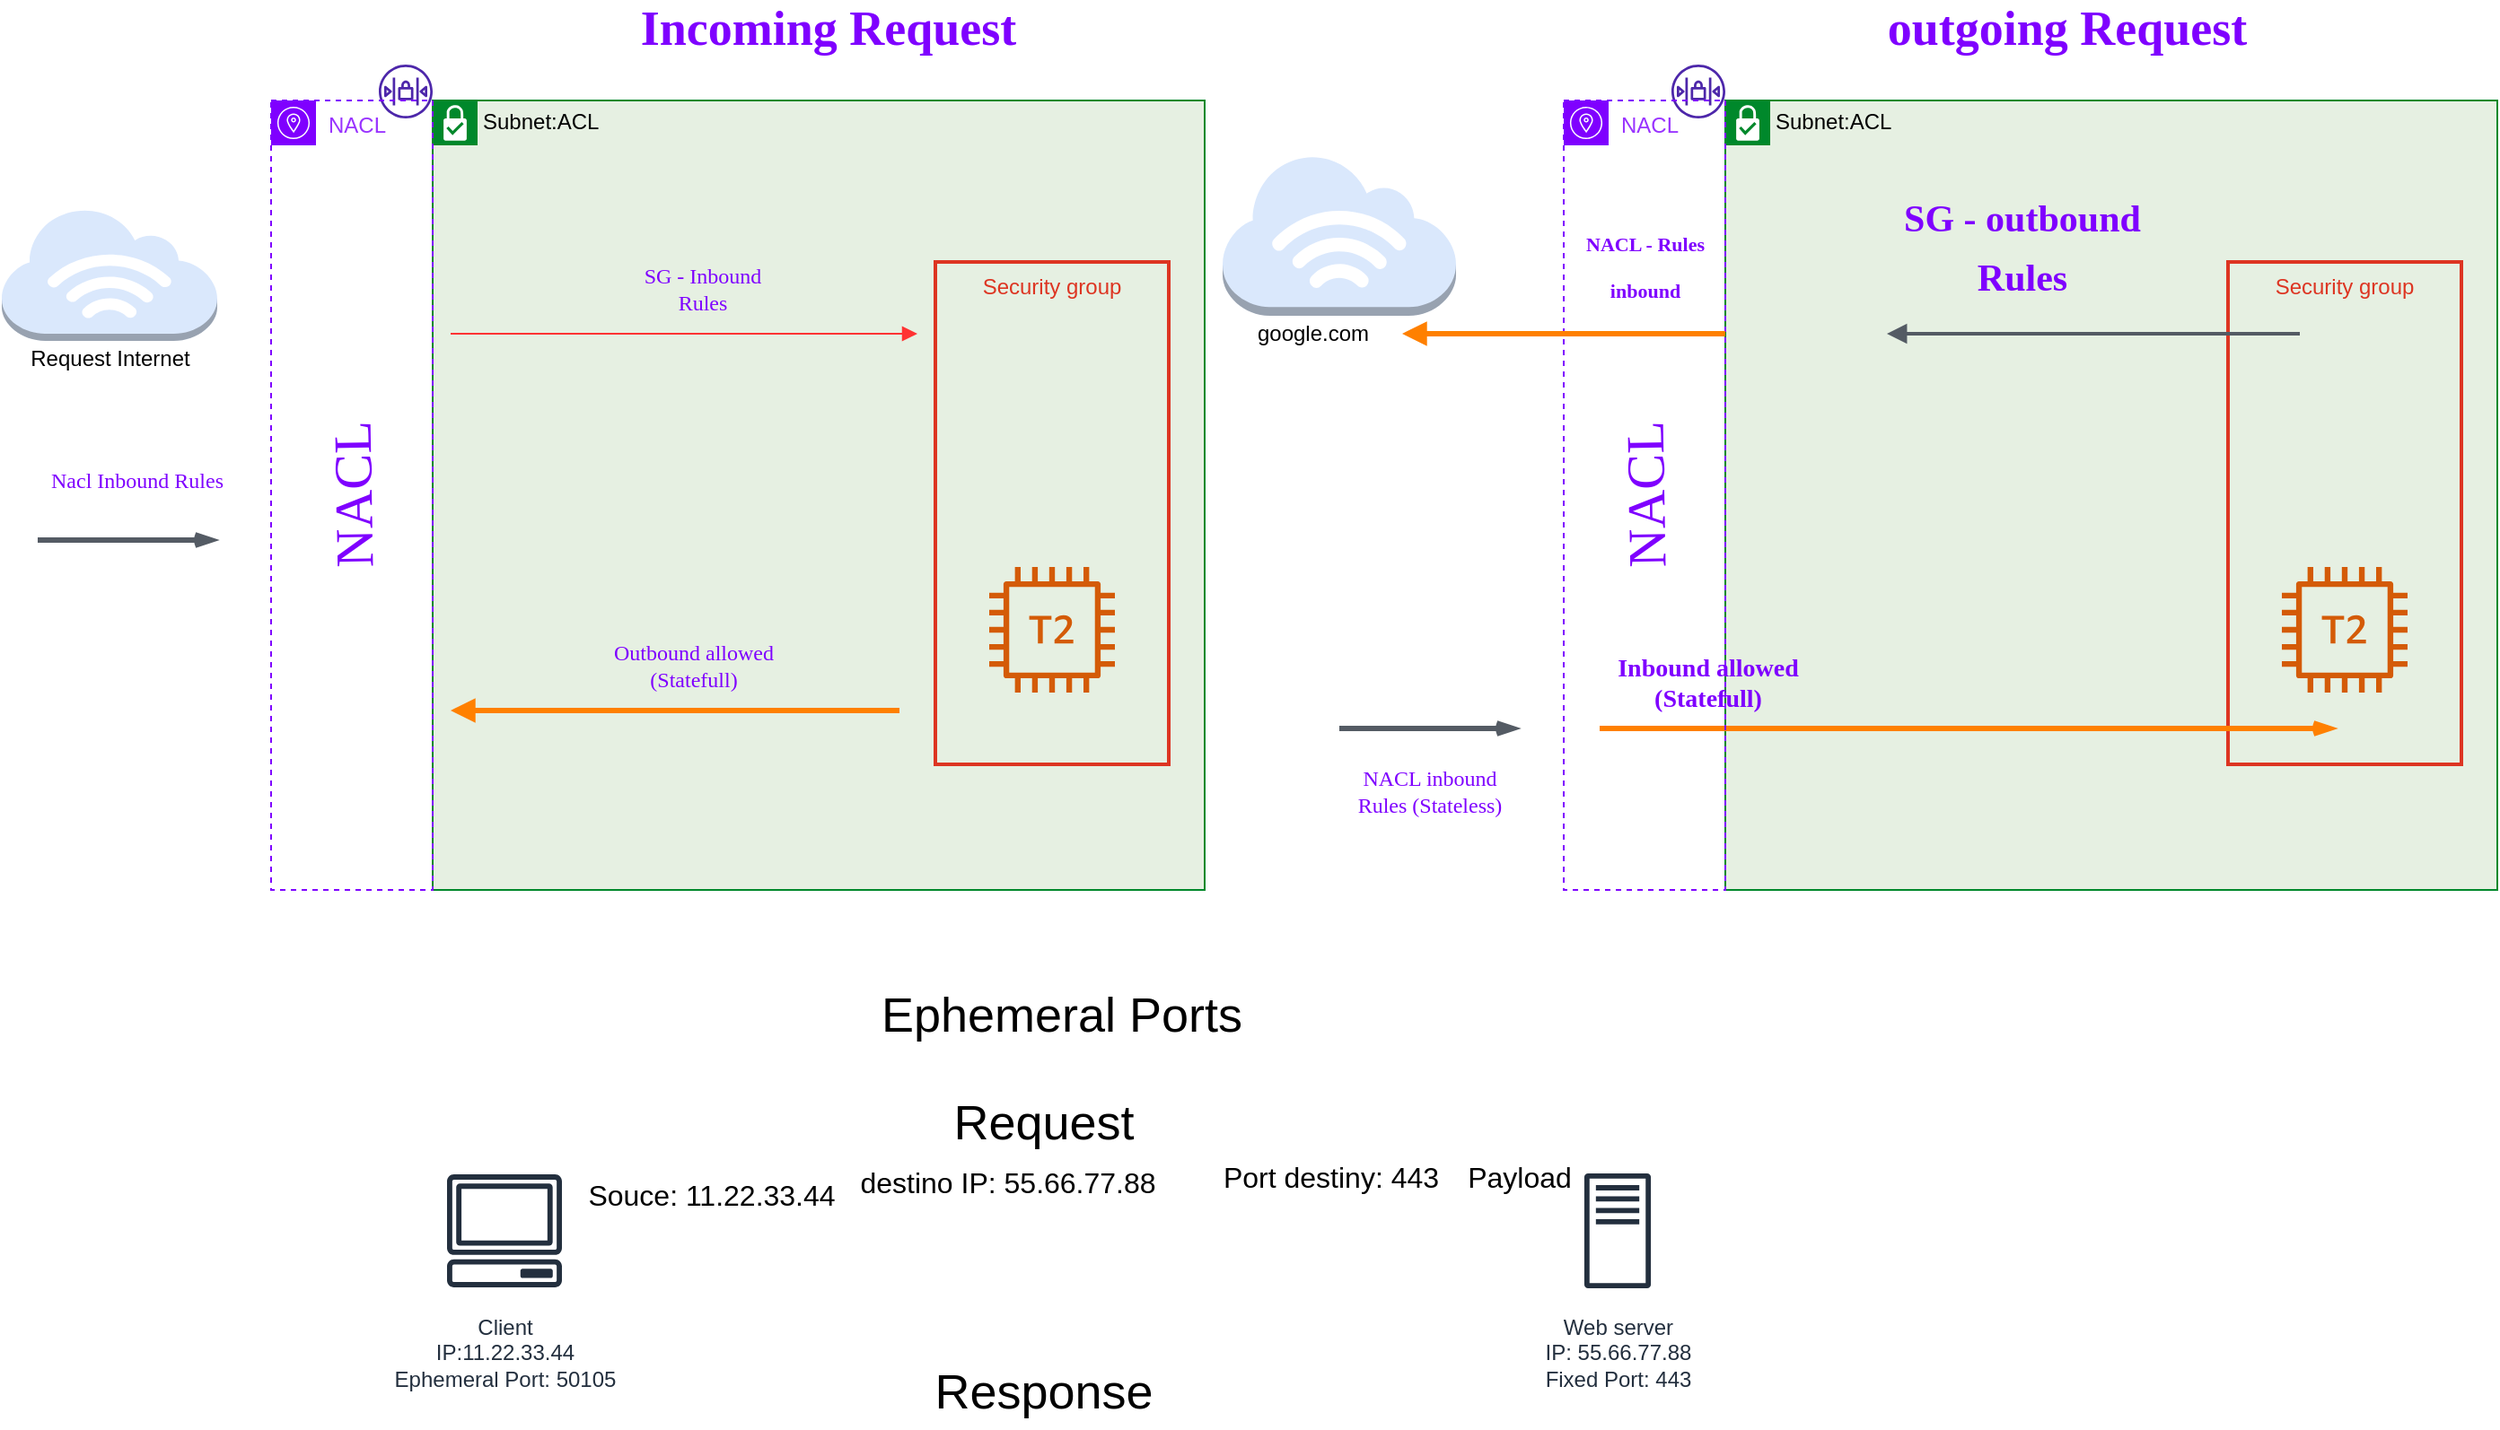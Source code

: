 <mxfile version="19.0.3" type="device"><diagram id="damGoywpIrrZABpkiQxk" name="NACLs - SG"><mxGraphModel dx="1422" dy="875" grid="1" gridSize="10" guides="1" tooltips="1" connect="1" arrows="1" fold="1" page="1" pageScale="1" pageWidth="1200" pageHeight="1920" background="none" math="0" shadow="0"><root><mxCell id="0"/><mxCell id="1" parent="0"/><mxCell id="9zMPBBvFaIJroN3P9Ofo-1" value="Subnet:ACL" style="shape=mxgraph.ibm.box;prType=subnet;fontStyle=0;verticalAlign=top;align=left;spacingLeft=32;spacingTop=4;fillColor=#E6F0E2;rounded=0;whiteSpace=wrap;html=1;strokeColor=#00882B;strokeWidth=1;dashed=0;container=1;spacing=-4;collapsible=0;expand=0;recursiveResize=0;" parent="1" vertex="1"><mxGeometry x="250" y="320" width="430" height="440" as="geometry"/></mxCell><mxCell id="9zMPBBvFaIJroN3P9Ofo-2" value="Security group" style="fillColor=none;strokeColor=#DD3522;verticalAlign=top;fontStyle=0;fontColor=#DD3522;strokeWidth=2;" parent="9zMPBBvFaIJroN3P9Ofo-1" vertex="1"><mxGeometry x="280" y="90" width="130" height="280" as="geometry"/></mxCell><mxCell id="9zMPBBvFaIJroN3P9Ofo-3" value="" style="sketch=0;outlineConnect=0;fontColor=#232F3E;gradientColor=none;fillColor=#D45B07;strokeColor=none;dashed=0;verticalLabelPosition=bottom;verticalAlign=top;align=center;html=1;fontSize=12;fontStyle=0;aspect=fixed;pointerEvents=1;shape=mxgraph.aws4.t2_instance;" parent="9zMPBBvFaIJroN3P9Ofo-1" vertex="1"><mxGeometry x="310" y="260" width="70" height="70" as="geometry"/></mxCell><mxCell id="9zMPBBvFaIJroN3P9Ofo-12" value="SG - Inbound&lt;br&gt;Rules" style="text;html=1;align=center;verticalAlign=middle;resizable=0;points=[];autosize=1;strokeColor=none;fillColor=none;fontSize=12;fontFamily=Lucida Console;fontColor=#7F00FF;" parent="9zMPBBvFaIJroN3P9Ofo-1" vertex="1"><mxGeometry x="100" y="90" width="100" height="30" as="geometry"/></mxCell><mxCell id="9zMPBBvFaIJroN3P9Ofo-13" value="" style="edgeStyle=orthogonalEdgeStyle;html=1;endArrow=block;elbow=vertical;startArrow=none;endFill=1;strokeColor=#FF3333;rounded=0;fontFamily=Lucida Console;fontSize=12;fontColor=#7F00FF;" parent="9zMPBBvFaIJroN3P9Ofo-1" edge="1"><mxGeometry width="100" relative="1" as="geometry"><mxPoint x="10" y="130" as="sourcePoint"/><mxPoint x="270" y="130" as="targetPoint"/></mxGeometry></mxCell><mxCell id="9zMPBBvFaIJroN3P9Ofo-14" value="" style="edgeStyle=orthogonalEdgeStyle;html=1;endArrow=none;elbow=vertical;startArrow=block;startFill=1;strokeColor=#FF8000;rounded=0;fontFamily=Lucida Console;fontSize=12;fontColor=#7F00FF;strokeWidth=3;" parent="9zMPBBvFaIJroN3P9Ofo-1" edge="1"><mxGeometry width="100" relative="1" as="geometry"><mxPoint x="10" y="340" as="sourcePoint"/><mxPoint x="260" y="340" as="targetPoint"/></mxGeometry></mxCell><mxCell id="9zMPBBvFaIJroN3P9Ofo-15" value="Outbound allowed&lt;br&gt;(Statefull)" style="text;html=1;align=center;verticalAlign=middle;resizable=0;points=[];autosize=1;strokeColor=none;fillColor=none;fontSize=12;fontFamily=Lucida Console;fontColor=#7F00FF;" parent="9zMPBBvFaIJroN3P9Ofo-1" vertex="1"><mxGeometry x="80" y="300" width="130" height="30" as="geometry"/></mxCell><mxCell id="9zMPBBvFaIJroN3P9Ofo-5" value="" style="sketch=0;outlineConnect=0;fontColor=#232F3E;gradientColor=none;fillColor=#4D27AA;strokeColor=none;dashed=0;verticalLabelPosition=bottom;verticalAlign=top;align=center;html=1;fontSize=12;fontStyle=0;aspect=fixed;pointerEvents=1;shape=mxgraph.aws4.network_access_control_list;" parent="1" vertex="1"><mxGeometry x="220" y="300" width="30" height="30" as="geometry"/></mxCell><mxCell id="9zMPBBvFaIJroN3P9Ofo-8" value="&lt;font color=&quot;#9933ff&quot;&gt;NACL&lt;/font&gt;" style="sketch=0;outlineConnect=0;gradientColor=none;html=1;whiteSpace=wrap;fontSize=12;fontStyle=0;shape=mxgraph.aws4.group;grIcon=mxgraph.aws4.group_availability_zone;strokeColor=#7F00FF;fillColor=none;verticalAlign=top;align=left;spacingLeft=30;fontColor=#E8E8E8;dashed=1;strokeWidth=1;perimeterSpacing=0;" parent="1" vertex="1"><mxGeometry x="160" y="320" width="90" height="440" as="geometry"/></mxCell><mxCell id="9zMPBBvFaIJroN3P9Ofo-9" value="&lt;font face=&quot;Lucida Console&quot; color=&quot;#7f00ff&quot; style=&quot;font-size: 30px;&quot;&gt;NACL&lt;/font&gt;" style="text;html=1;align=center;verticalAlign=middle;resizable=0;points=[];autosize=1;strokeColor=none;fillColor=none;fontColor=#9933FF;rotation=-91;" parent="1" vertex="1"><mxGeometry x="160" y="530" width="90" height="20" as="geometry"/></mxCell><mxCell id="9zMPBBvFaIJroN3P9Ofo-10" value="" style="edgeStyle=orthogonalEdgeStyle;html=1;endArrow=openThin;elbow=vertical;startArrow=none;endFill=0;strokeColor=#545B64;rounded=0;fontFamily=Lucida Console;fontSize=30;fontColor=#7F00FF;strokeWidth=3;" parent="1" edge="1"><mxGeometry width="100" relative="1" as="geometry"><mxPoint x="30" y="565" as="sourcePoint"/><mxPoint x="130" y="565" as="targetPoint"/><Array as="points"><mxPoint x="100" y="565"/><mxPoint x="100" y="565"/></Array></mxGeometry></mxCell><mxCell id="9zMPBBvFaIJroN3P9Ofo-11" value="&lt;font style=&quot;font-size: 12px;&quot;&gt;Nacl Inbound Rules&lt;/font&gt;" style="text;html=1;align=center;verticalAlign=middle;resizable=0;points=[];autosize=1;strokeColor=none;fillColor=none;fontSize=30;fontFamily=Lucida Console;fontColor=#7F00FF;" parent="1" vertex="1"><mxGeometry x="10" y="500" width="150" height="50" as="geometry"/></mxCell><mxCell id="9zMPBBvFaIJroN3P9Ofo-16" value="&lt;font style=&quot;font-size: 27px;&quot;&gt;&lt;b&gt;Incoming Request&lt;/b&gt;&lt;/font&gt;" style="text;html=1;align=center;verticalAlign=middle;resizable=0;points=[];autosize=1;strokeColor=none;fillColor=none;fontSize=12;fontFamily=Lucida Console;fontColor=#7F00FF;" parent="1" vertex="1"><mxGeometry x="330" y="270" width="280" height="20" as="geometry"/></mxCell><mxCell id="9zMPBBvFaIJroN3P9Ofo-17" value="Subnet:ACL" style="shape=mxgraph.ibm.box;prType=subnet;fontStyle=0;verticalAlign=top;align=left;spacingLeft=32;spacingTop=4;fillColor=#E6F0E2;rounded=0;whiteSpace=wrap;html=1;strokeColor=#00882B;strokeWidth=1;dashed=0;container=1;spacing=-4;collapsible=0;expand=0;recursiveResize=0;" parent="1" vertex="1"><mxGeometry x="970" y="320" width="430" height="440" as="geometry"/></mxCell><mxCell id="9zMPBBvFaIJroN3P9Ofo-18" value="Security group" style="fillColor=none;strokeColor=#DD3522;verticalAlign=top;fontStyle=0;fontColor=#DD3522;strokeWidth=2;" parent="9zMPBBvFaIJroN3P9Ofo-17" vertex="1"><mxGeometry x="280" y="90" width="130" height="280" as="geometry"/></mxCell><mxCell id="9zMPBBvFaIJroN3P9Ofo-19" value="" style="sketch=0;outlineConnect=0;fontColor=#232F3E;gradientColor=none;fillColor=#D45B07;strokeColor=none;dashed=0;verticalLabelPosition=bottom;verticalAlign=top;align=center;html=1;fontSize=12;fontStyle=0;aspect=fixed;pointerEvents=1;shape=mxgraph.aws4.t2_instance;" parent="9zMPBBvFaIJroN3P9Ofo-17" vertex="1"><mxGeometry x="310" y="260" width="70" height="70" as="geometry"/></mxCell><mxCell id="9zMPBBvFaIJroN3P9Ofo-29" value="" style="edgeStyle=orthogonalEdgeStyle;html=1;endArrow=none;elbow=vertical;startArrow=block;startFill=1;strokeColor=#545B64;rounded=0;fontFamily=Lucida Console;fontSize=27;fontColor=#7F00FF;strokeWidth=2;" parent="9zMPBBvFaIJroN3P9Ofo-17" edge="1"><mxGeometry width="100" relative="1" as="geometry"><mxPoint x="90" y="130" as="sourcePoint"/><mxPoint x="320" y="130" as="targetPoint"/></mxGeometry></mxCell><mxCell id="9zMPBBvFaIJroN3P9Ofo-30" value="&lt;font style=&quot;font-size: 21px;&quot;&gt;&lt;b&gt;SG - outbound&lt;br&gt;Rules&lt;/b&gt;&lt;/font&gt;" style="text;html=1;align=center;verticalAlign=middle;resizable=0;points=[];autosize=1;strokeColor=none;fillColor=none;fontSize=27;fontFamily=Lucida Console;fontColor=#7F00FF;strokeWidth=4;" parent="9zMPBBvFaIJroN3P9Ofo-17" vertex="1"><mxGeometry x="75" y="45" width="180" height="70" as="geometry"/></mxCell><mxCell id="9zMPBBvFaIJroN3P9Ofo-34" value="&lt;b style=&quot;font-size: 14px;&quot;&gt;Inbound allowed&lt;br&gt;(Statefull)&lt;/b&gt;" style="text;html=1;align=center;verticalAlign=middle;resizable=0;points=[];autosize=1;strokeColor=none;fillColor=none;fontSize=12;fontFamily=Lucida Console;fontColor=#7F00FF;" parent="9zMPBBvFaIJroN3P9Ofo-17" vertex="1"><mxGeometry x="-85" y="305" width="150" height="40" as="geometry"/></mxCell><mxCell id="9zMPBBvFaIJroN3P9Ofo-35" value="" style="edgeStyle=orthogonalEdgeStyle;html=1;endArrow=openThin;elbow=vertical;startArrow=none;endFill=0;strokeColor=#FF8000;rounded=0;fontFamily=Lucida Console;fontSize=14;fontColor=#7F00FF;strokeWidth=3;" parent="9zMPBBvFaIJroN3P9Ofo-17" edge="1"><mxGeometry width="100" relative="1" as="geometry"><mxPoint x="-70" y="350" as="sourcePoint"/><mxPoint x="340" y="350" as="targetPoint"/></mxGeometry></mxCell><mxCell id="9zMPBBvFaIJroN3P9Ofo-24" value="" style="sketch=0;outlineConnect=0;fontColor=#232F3E;gradientColor=none;fillColor=#4D27AA;strokeColor=none;dashed=0;verticalLabelPosition=bottom;verticalAlign=top;align=center;html=1;fontSize=12;fontStyle=0;aspect=fixed;pointerEvents=1;shape=mxgraph.aws4.network_access_control_list;" parent="1" vertex="1"><mxGeometry x="940" y="300" width="30" height="30" as="geometry"/></mxCell><mxCell id="9zMPBBvFaIJroN3P9Ofo-25" value="&lt;font color=&quot;#9933ff&quot;&gt;NACL&lt;/font&gt;" style="sketch=0;outlineConnect=0;gradientColor=none;html=1;whiteSpace=wrap;fontSize=12;fontStyle=0;shape=mxgraph.aws4.group;grIcon=mxgraph.aws4.group_availability_zone;strokeColor=#7F00FF;fillColor=none;verticalAlign=top;align=left;spacingLeft=30;fontColor=#E8E8E8;dashed=1;strokeWidth=1;perimeterSpacing=0;" parent="1" vertex="1"><mxGeometry x="880" y="320" width="90" height="440" as="geometry"/></mxCell><mxCell id="9zMPBBvFaIJroN3P9Ofo-26" value="&lt;font face=&quot;Lucida Console&quot; color=&quot;#7f00ff&quot; style=&quot;font-size: 30px;&quot;&gt;NACL&lt;/font&gt;" style="text;html=1;align=center;verticalAlign=middle;resizable=0;points=[];autosize=1;strokeColor=none;fillColor=none;fontColor=#9933FF;rotation=-91;" parent="1" vertex="1"><mxGeometry x="880" y="530" width="90" height="20" as="geometry"/></mxCell><mxCell id="9zMPBBvFaIJroN3P9Ofo-27" value="" style="edgeStyle=orthogonalEdgeStyle;html=1;endArrow=openThin;elbow=vertical;startArrow=none;endFill=0;strokeColor=#545B64;rounded=0;fontFamily=Lucida Console;fontSize=30;fontColor=#7F00FF;strokeWidth=3;" parent="1" edge="1"><mxGeometry width="100" relative="1" as="geometry"><mxPoint x="755" y="670" as="sourcePoint"/><mxPoint x="855" y="670" as="targetPoint"/><Array as="points"><mxPoint x="825" y="670"/><mxPoint x="825" y="670"/></Array></mxGeometry></mxCell><mxCell id="9zMPBBvFaIJroN3P9Ofo-32" value="&lt;font style=&quot;font-size: 11px;&quot;&gt;&lt;b&gt;NACL -&amp;nbsp;Rules&lt;br&gt;inbound&lt;br&gt;&lt;/b&gt;&lt;/font&gt;" style="text;html=1;align=center;verticalAlign=middle;resizable=0;points=[];autosize=1;strokeColor=none;fillColor=none;fontSize=21;fontFamily=Lucida Console;fontColor=#7F00FF;" parent="1" vertex="1"><mxGeometry x="875" y="380" width="100" height="60" as="geometry"/></mxCell><mxCell id="9zMPBBvFaIJroN3P9Ofo-33" value="NACL inbound&lt;br&gt;Rules (Stateless)" style="text;html=1;align=center;verticalAlign=middle;resizable=0;points=[];autosize=1;strokeColor=none;fillColor=none;fontSize=12;fontFamily=Lucida Console;fontColor=#7F00FF;" parent="1" vertex="1"><mxGeometry x="735" y="690" width="140" height="30" as="geometry"/></mxCell><mxCell id="9zMPBBvFaIJroN3P9Ofo-31" value="" style="edgeStyle=orthogonalEdgeStyle;html=1;endArrow=none;elbow=vertical;startArrow=block;startFill=1;strokeColor=#FF8000;rounded=0;fontFamily=Lucida Console;fontSize=21;fontColor=#7F00FF;strokeWidth=3;" parent="1" edge="1"><mxGeometry width="100" relative="1" as="geometry"><mxPoint x="790" y="450" as="sourcePoint"/><mxPoint x="970" y="450" as="targetPoint"/></mxGeometry></mxCell><mxCell id="9zMPBBvFaIJroN3P9Ofo-36" value="&lt;font style=&quot;font-size: 27px;&quot;&gt;&lt;b&gt;outgoing Request&lt;/b&gt;&lt;/font&gt;" style="text;html=1;align=center;verticalAlign=middle;resizable=0;points=[];autosize=1;strokeColor=none;fillColor=none;fontSize=12;fontFamily=Lucida Console;fontColor=#7F00FF;" parent="1" vertex="1"><mxGeometry x="1020" y="270" width="280" height="20" as="geometry"/></mxCell><mxCell id="Jib7-VgfVlgH-Ju85x5G-1" value="" style="outlineConnect=0;dashed=0;verticalLabelPosition=bottom;verticalAlign=top;align=center;html=1;shape=mxgraph.aws3.internet_3;fillColor=#dae8fc;strokeColor=#6c8ebf;" parent="1" vertex="1"><mxGeometry x="10" y="380" width="120" height="74" as="geometry"/></mxCell><mxCell id="Jib7-VgfVlgH-Ju85x5G-2" value="" style="outlineConnect=0;dashed=0;verticalLabelPosition=bottom;verticalAlign=top;align=center;html=1;shape=mxgraph.aws3.internet_3;fillColor=#dae8fc;strokeColor=#6c8ebf;" parent="1" vertex="1"><mxGeometry x="690" y="350" width="130" height="90" as="geometry"/></mxCell><mxCell id="Jib7-VgfVlgH-Ju85x5G-3" value="google.com" style="text;html=1;align=center;verticalAlign=middle;resizable=0;points=[];autosize=1;strokeColor=none;fillColor=none;" parent="1" vertex="1"><mxGeometry x="700" y="440" width="80" height="20" as="geometry"/></mxCell><mxCell id="Jib7-VgfVlgH-Ju85x5G-4" value="Request Internet" style="text;html=1;align=center;verticalAlign=middle;resizable=0;points=[];autosize=1;strokeColor=none;fillColor=none;" parent="1" vertex="1"><mxGeometry x="20" y="454" width="100" height="20" as="geometry"/></mxCell><mxCell id="Jib7-VgfVlgH-Ju85x5G-5" value="Client&lt;br&gt;IP:11.22.33.44&lt;br&gt;Ephemeral Port: 50105" style="sketch=0;outlineConnect=0;fontColor=#232F3E;gradientColor=none;strokeColor=#232F3E;fillColor=#ffffff;dashed=0;verticalLabelPosition=bottom;verticalAlign=top;align=center;html=1;fontSize=12;fontStyle=0;aspect=fixed;shape=mxgraph.aws4.resourceIcon;resIcon=mxgraph.aws4.client;" parent="1" vertex="1"><mxGeometry x="250" y="910" width="80" height="80" as="geometry"/></mxCell><mxCell id="Jib7-VgfVlgH-Ju85x5G-8" value="Web server&lt;br&gt;IP: 55.66.77.88&lt;br&gt;Fixed Port: 443" style="sketch=0;outlineConnect=0;fontColor=#232F3E;gradientColor=none;strokeColor=#232F3E;fillColor=#ffffff;dashed=0;verticalLabelPosition=bottom;verticalAlign=top;align=center;html=1;fontSize=12;fontStyle=0;aspect=fixed;shape=mxgraph.aws4.resourceIcon;resIcon=mxgraph.aws4.traditional_server;" parent="1" vertex="1"><mxGeometry x="870" y="910" width="80" height="80" as="geometry"/></mxCell><mxCell id="Jib7-VgfVlgH-Ju85x5G-13" value="&lt;font style=&quot;font-size: 27px;&quot;&gt;Ephemeral Ports&lt;/font&gt;" style="text;html=1;align=center;verticalAlign=middle;resizable=0;points=[];autosize=1;strokeColor=none;fillColor=none;" parent="1" vertex="1"><mxGeometry x="490" y="820" width="220" height="20" as="geometry"/></mxCell><mxCell id="Jib7-VgfVlgH-Ju85x5G-14" value="Request" style="text;html=1;align=center;verticalAlign=middle;resizable=0;points=[];autosize=1;strokeColor=none;fillColor=none;fontSize=27;" parent="1" vertex="1"><mxGeometry x="530" y="870" width="120" height="40" as="geometry"/></mxCell><mxCell id="Jib7-VgfVlgH-Ju85x5G-15" value="Response" style="text;html=1;align=center;verticalAlign=middle;resizable=0;points=[];autosize=1;strokeColor=none;fillColor=none;fontSize=27;" parent="1" vertex="1"><mxGeometry x="520" y="1020" width="140" height="40" as="geometry"/></mxCell><mxCell id="Jib7-VgfVlgH-Ju85x5G-16" value="&lt;font style=&quot;font-size: 16px;&quot;&gt;destino IP: 55.66.77.88&lt;/font&gt;" style="text;html=1;align=center;verticalAlign=middle;resizable=0;points=[];autosize=1;strokeColor=none;fillColor=none;fontSize=27;" parent="1" vertex="1"><mxGeometry x="480" y="900" width="180" height="40" as="geometry"/></mxCell><mxCell id="Jib7-VgfVlgH-Ju85x5G-17" value="Port destiny: 443" style="text;html=1;align=center;verticalAlign=middle;resizable=0;points=[];autosize=1;strokeColor=none;fillColor=none;fontSize=16;" parent="1" vertex="1"><mxGeometry x="680" y="910" width="140" height="20" as="geometry"/></mxCell><mxCell id="Jib7-VgfVlgH-Ju85x5G-18" value="Payload" style="text;html=1;align=center;verticalAlign=middle;resizable=0;points=[];autosize=1;strokeColor=none;fillColor=none;fontSize=16;" parent="1" vertex="1"><mxGeometry x="820" y="910" width="70" height="20" as="geometry"/></mxCell><mxCell id="Jib7-VgfVlgH-Ju85x5G-19" value="Souce: 11.22.33.44" style="text;html=1;align=center;verticalAlign=middle;resizable=0;points=[];autosize=1;strokeColor=none;fillColor=none;fontSize=16;" parent="1" vertex="1"><mxGeometry x="330" y="920" width="150" height="20" as="geometry"/></mxCell></root></mxGraphModel></diagram></mxfile>